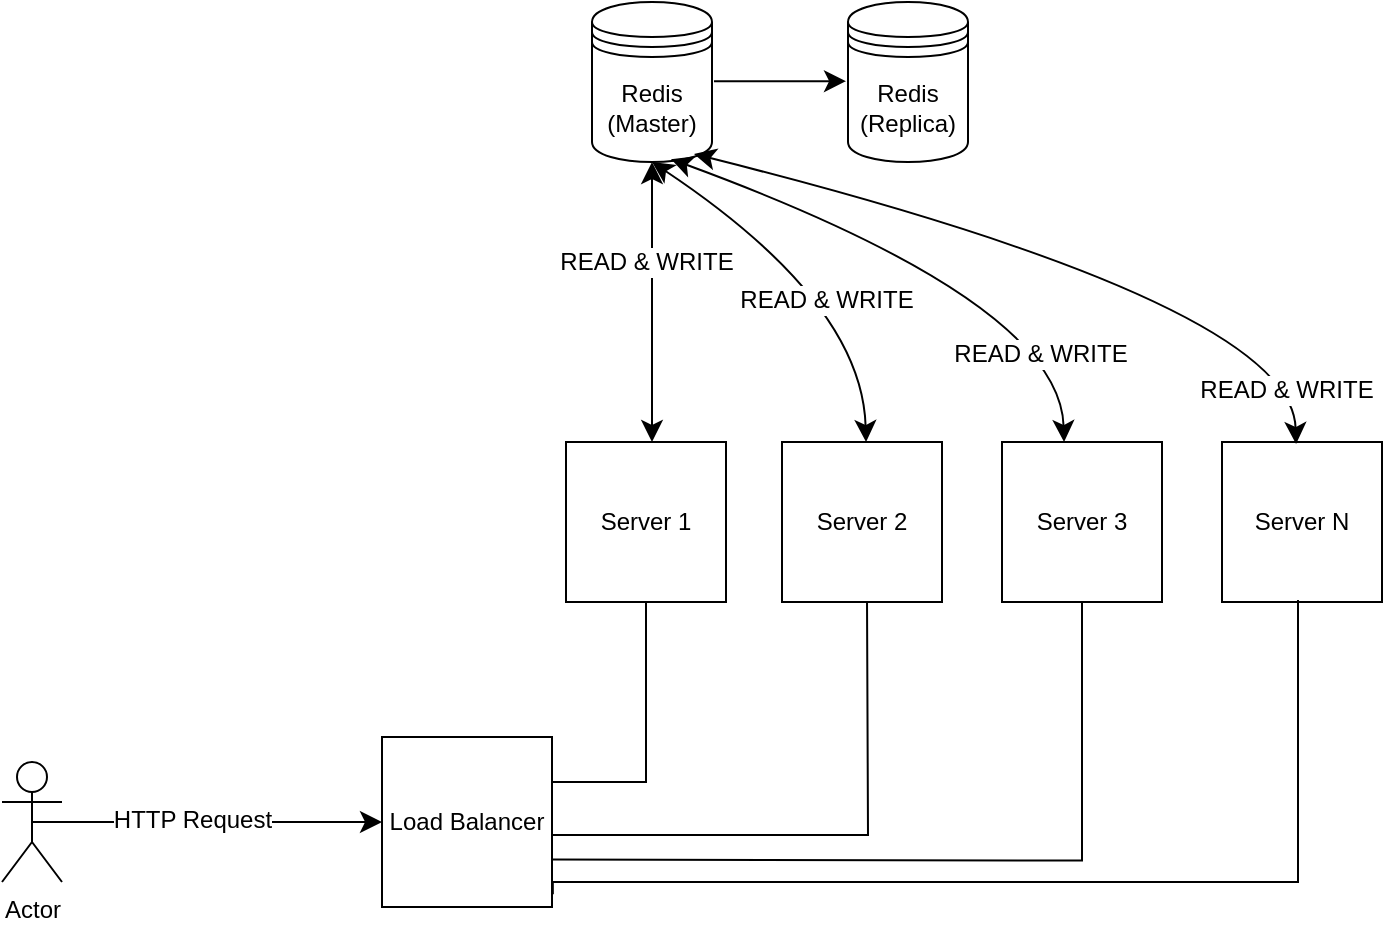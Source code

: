 <mxfile version="27.1.4">
  <diagram name="Page-1" id="_bMzvmxhkDT8mbiFmCRq">
    <mxGraphModel dx="1262" dy="1953" grid="1" gridSize="10" guides="1" tooltips="1" connect="1" arrows="1" fold="1" page="1" pageScale="1" pageWidth="850" pageHeight="1100" math="0" shadow="0">
      <root>
        <mxCell id="0" />
        <mxCell id="1" parent="0" />
        <mxCell id="DeScKBcd3YFMsm5sncVs-1" value="Actor" style="shape=umlActor;verticalLabelPosition=bottom;verticalAlign=top;html=1;outlineConnect=0;" parent="1" vertex="1">
          <mxGeometry x="30" y="210" width="30" height="60" as="geometry" />
        </mxCell>
        <mxCell id="ls6FGDKh6DRK41c1XsRk-2" value="Load Balancer" style="whiteSpace=wrap;html=1;aspect=fixed;" vertex="1" parent="1">
          <mxGeometry x="220" y="197.5" width="85" height="85" as="geometry" />
        </mxCell>
        <mxCell id="ls6FGDKh6DRK41c1XsRk-3" value="" style="endArrow=classic;html=1;rounded=0;fontSize=12;startSize=8;endSize=8;curved=1;exitX=0.5;exitY=0.5;exitDx=0;exitDy=0;exitPerimeter=0;" edge="1" parent="1" source="DeScKBcd3YFMsm5sncVs-1" target="ls6FGDKh6DRK41c1XsRk-2">
          <mxGeometry width="50" height="50" relative="1" as="geometry">
            <mxPoint x="220" y="500" as="sourcePoint" />
            <mxPoint x="270" y="450" as="targetPoint" />
          </mxGeometry>
        </mxCell>
        <mxCell id="ls6FGDKh6DRK41c1XsRk-6" value="HTTP Request" style="edgeLabel;html=1;align=center;verticalAlign=middle;resizable=0;points=[];fontSize=12;" vertex="1" connectable="0" parent="ls6FGDKh6DRK41c1XsRk-3">
          <mxGeometry x="-0.088" y="1" relative="1" as="geometry">
            <mxPoint as="offset" />
          </mxGeometry>
        </mxCell>
        <mxCell id="ls6FGDKh6DRK41c1XsRk-7" value="Server 1" style="whiteSpace=wrap;html=1;aspect=fixed;" vertex="1" parent="1">
          <mxGeometry x="312" y="50" width="80" height="80" as="geometry" />
        </mxCell>
        <mxCell id="ls6FGDKh6DRK41c1XsRk-8" value="Server 2" style="whiteSpace=wrap;html=1;aspect=fixed;" vertex="1" parent="1">
          <mxGeometry x="420" y="50" width="80" height="80" as="geometry" />
        </mxCell>
        <mxCell id="ls6FGDKh6DRK41c1XsRk-10" value="Server 3" style="whiteSpace=wrap;html=1;aspect=fixed;" vertex="1" parent="1">
          <mxGeometry x="530" y="50" width="80" height="80" as="geometry" />
        </mxCell>
        <mxCell id="ls6FGDKh6DRK41c1XsRk-18" value="" style="endArrow=none;html=1;rounded=0;fontSize=12;startSize=8;endSize=8;entryX=0.5;entryY=1;entryDx=0;entryDy=0;edgeStyle=orthogonalEdgeStyle;exitX=1;exitY=0.5;exitDx=0;exitDy=0;" edge="1" parent="1" source="ls6FGDKh6DRK41c1XsRk-2" target="ls6FGDKh6DRK41c1XsRk-7">
          <mxGeometry width="50" height="50" relative="1" as="geometry">
            <mxPoint x="350" y="240" as="sourcePoint" />
            <mxPoint x="400" y="170" as="targetPoint" />
            <Array as="points">
              <mxPoint x="305" y="220" />
              <mxPoint x="352" y="220" />
            </Array>
          </mxGeometry>
        </mxCell>
        <mxCell id="ls6FGDKh6DRK41c1XsRk-20" value="" style="endArrow=none;html=1;rounded=0;fontSize=12;startSize=8;endSize=8;entryX=0.5;entryY=1;entryDx=0;entryDy=0;edgeStyle=orthogonalEdgeStyle;exitX=1;exitY=0.25;exitDx=0;exitDy=0;" edge="1" parent="1" target="ls6FGDKh6DRK41c1XsRk-10">
          <mxGeometry width="50" height="50" relative="1" as="geometry">
            <mxPoint x="305" y="258.75" as="sourcePoint" />
            <mxPoint x="626" y="170" as="targetPoint" />
          </mxGeometry>
        </mxCell>
        <mxCell id="ls6FGDKh6DRK41c1XsRk-21" value="Server N" style="whiteSpace=wrap;html=1;aspect=fixed;" vertex="1" parent="1">
          <mxGeometry x="640" y="50" width="80" height="80" as="geometry" />
        </mxCell>
        <mxCell id="ls6FGDKh6DRK41c1XsRk-22" value="" style="endArrow=none;html=1;rounded=0;fontSize=12;startSize=8;endSize=8;entryX=0.5;entryY=1;entryDx=0;entryDy=0;edgeStyle=orthogonalEdgeStyle;exitX=1.005;exitY=0.925;exitDx=0;exitDy=0;exitPerimeter=0;" edge="1" parent="1" source="ls6FGDKh6DRK41c1XsRk-2">
          <mxGeometry width="50" height="50" relative="1" as="geometry">
            <mxPoint x="241.5" y="269.995" as="sourcePoint" />
            <mxPoint x="677.5" y="128.97" as="targetPoint" />
            <Array as="points">
              <mxPoint x="305" y="270" />
              <mxPoint x="678" y="270" />
              <mxPoint x="678" y="129" />
            </Array>
          </mxGeometry>
        </mxCell>
        <mxCell id="ls6FGDKh6DRK41c1XsRk-23" value="" style="endArrow=none;html=1;rounded=0;fontSize=12;startSize=8;endSize=8;entryX=0.5;entryY=1;entryDx=0;entryDy=0;exitX=0.997;exitY=0.576;exitDx=0;exitDy=0;exitPerimeter=0;edgeStyle=orthogonalEdgeStyle;" edge="1" parent="1" source="ls6FGDKh6DRK41c1XsRk-2">
          <mxGeometry width="50" height="50" relative="1" as="geometry">
            <mxPoint x="300.005" y="245.78" as="sourcePoint" />
            <mxPoint x="462.51" y="130" as="targetPoint" />
          </mxGeometry>
        </mxCell>
        <mxCell id="ls6FGDKh6DRK41c1XsRk-24" value="Redis (Master)" style="shape=datastore;whiteSpace=wrap;html=1;" vertex="1" parent="1">
          <mxGeometry x="325" y="-170" width="60" height="80" as="geometry" />
        </mxCell>
        <mxCell id="ls6FGDKh6DRK41c1XsRk-25" value="Redis&lt;div&gt;(Replica)&lt;/div&gt;" style="shape=datastore;whiteSpace=wrap;html=1;" vertex="1" parent="1">
          <mxGeometry x="453" y="-170" width="60" height="80" as="geometry" />
        </mxCell>
        <mxCell id="ls6FGDKh6DRK41c1XsRk-26" value="" style="endArrow=classic;html=1;rounded=0;fontSize=12;startSize=8;endSize=8;curved=1;" edge="1" parent="1">
          <mxGeometry width="50" height="50" relative="1" as="geometry">
            <mxPoint x="386" y="-130.42" as="sourcePoint" />
            <mxPoint x="452" y="-130.42" as="targetPoint" />
            <Array as="points">
              <mxPoint x="421" y="-130.42" />
            </Array>
          </mxGeometry>
        </mxCell>
        <mxCell id="ls6FGDKh6DRK41c1XsRk-28" value="" style="endArrow=classic;startArrow=classic;html=1;rounded=0;fontSize=12;startSize=8;endSize=8;curved=1;" edge="1" parent="1">
          <mxGeometry width="50" height="50" relative="1" as="geometry">
            <mxPoint x="355" y="50" as="sourcePoint" />
            <mxPoint x="355" y="-90" as="targetPoint" />
          </mxGeometry>
        </mxCell>
        <mxCell id="ls6FGDKh6DRK41c1XsRk-32" value="READ &amp;amp; WRITE" style="edgeLabel;html=1;align=center;verticalAlign=middle;resizable=0;points=[];fontSize=12;" vertex="1" connectable="0" parent="ls6FGDKh6DRK41c1XsRk-28">
          <mxGeometry x="0.029" relative="1" as="geometry">
            <mxPoint x="-3" y="-18" as="offset" />
          </mxGeometry>
        </mxCell>
        <mxCell id="ls6FGDKh6DRK41c1XsRk-29" value="" style="endArrow=classic;startArrow=classic;html=1;rounded=0;fontSize=12;startSize=8;endSize=8;curved=1;exitX=0.338;exitY=-0.049;exitDx=0;exitDy=0;exitPerimeter=0;entryX=0.5;entryY=1;entryDx=0;entryDy=0;" edge="1" parent="1" target="ls6FGDKh6DRK41c1XsRk-24">
          <mxGeometry width="50" height="50" relative="1" as="geometry">
            <mxPoint x="462.04" y="50.0" as="sourcePoint" />
            <mxPoint x="360" y="-80" as="targetPoint" />
            <Array as="points">
              <mxPoint x="460" y="-20" />
            </Array>
          </mxGeometry>
        </mxCell>
        <mxCell id="ls6FGDKh6DRK41c1XsRk-33" value="READ &amp;amp; WRITE" style="edgeLabel;html=1;align=center;verticalAlign=middle;resizable=0;points=[];fontSize=12;" vertex="1" connectable="0" parent="ls6FGDKh6DRK41c1XsRk-29">
          <mxGeometry x="0.04" y="7" relative="1" as="geometry">
            <mxPoint x="12" y="11" as="offset" />
          </mxGeometry>
        </mxCell>
        <mxCell id="ls6FGDKh6DRK41c1XsRk-30" value="" style="endArrow=classic;startArrow=classic;html=1;rounded=0;fontSize=12;startSize=8;endSize=8;curved=1;exitX=0.338;exitY=-0.049;exitDx=0;exitDy=0;exitPerimeter=0;entryX=0.658;entryY=0.982;entryDx=0;entryDy=0;entryPerimeter=0;" edge="1" parent="1" target="ls6FGDKh6DRK41c1XsRk-24">
          <mxGeometry width="50" height="50" relative="1" as="geometry">
            <mxPoint x="561.04" y="50.0" as="sourcePoint" />
            <mxPoint x="460" y="-87" as="targetPoint" />
            <Array as="points">
              <mxPoint x="559" y="-20" />
            </Array>
          </mxGeometry>
        </mxCell>
        <mxCell id="ls6FGDKh6DRK41c1XsRk-34" value="READ &amp;amp; WRITE" style="edgeLabel;html=1;align=center;verticalAlign=middle;resizable=0;points=[];fontSize=12;" vertex="1" connectable="0" parent="ls6FGDKh6DRK41c1XsRk-30">
          <mxGeometry x="-0.046" y="9" relative="1" as="geometry">
            <mxPoint x="51" y="39" as="offset" />
          </mxGeometry>
        </mxCell>
        <mxCell id="ls6FGDKh6DRK41c1XsRk-31" value="" style="endArrow=classic;startArrow=classic;html=1;rounded=0;fontSize=12;startSize=8;endSize=8;curved=1;exitX=0.338;exitY=-0.049;exitDx=0;exitDy=0;exitPerimeter=0;entryX=0.85;entryY=0.95;entryDx=0;entryDy=0;entryPerimeter=0;" edge="1" parent="1" target="ls6FGDKh6DRK41c1XsRk-24">
          <mxGeometry width="50" height="50" relative="1" as="geometry">
            <mxPoint x="677.04" y="51.0" as="sourcePoint" />
            <mxPoint x="480" y="-90" as="targetPoint" />
            <Array as="points">
              <mxPoint x="675" y="-19" />
            </Array>
          </mxGeometry>
        </mxCell>
        <mxCell id="ls6FGDKh6DRK41c1XsRk-35" value="READ &amp;amp; WRITE" style="edgeLabel;html=1;align=center;verticalAlign=middle;resizable=0;points=[];fontSize=12;" vertex="1" connectable="0" parent="ls6FGDKh6DRK41c1XsRk-31">
          <mxGeometry x="-0.758" y="23" relative="1" as="geometry">
            <mxPoint x="19" y="18" as="offset" />
          </mxGeometry>
        </mxCell>
      </root>
    </mxGraphModel>
  </diagram>
</mxfile>
